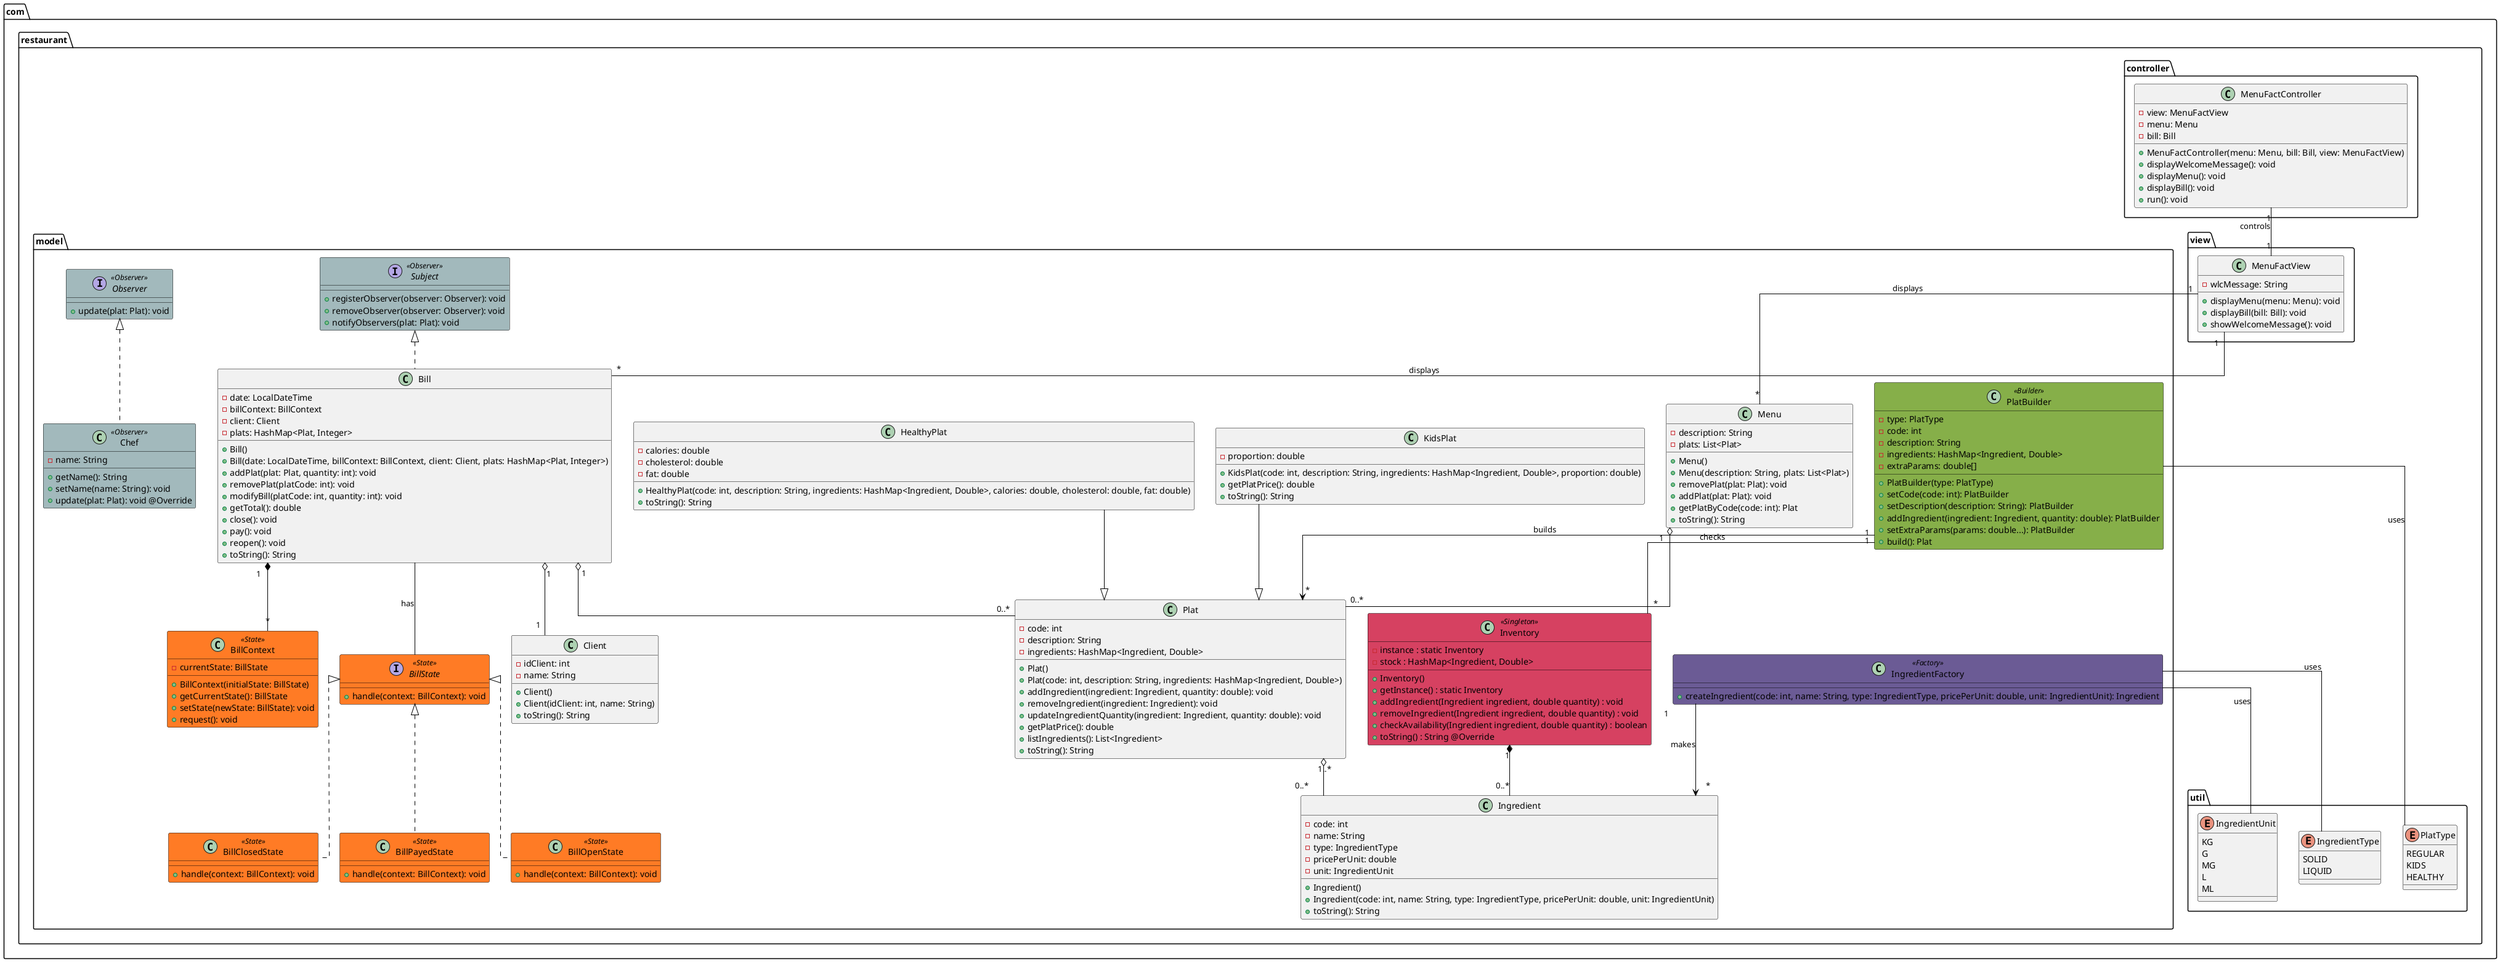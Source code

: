 @startuml

skinparam linetype ortho

skinparam class {
    BackgroundColor<<Factory>> #6b5b95
    BackgroundColor<<Builder>> #86af49
    BackgroundColor<<Singleton>> #d64161
    BackgroundColor<<State>> #ff7b25
    BackgroundColor<<Observer>> #a2b9bc
    BorderColor black
    ArrowColor black
    ClassFontColor black
}

package "com.restaurant.controller" {
    class MenuFactController {
        - view: MenuFactView
        - menu: Menu
        - bill: Bill
        + MenuFactController(menu: Menu, bill: Bill, view: MenuFactView)
        + displayWelcomeMessage(): void
        + displayMenu(): void
        + displayBill(): void
        + run(): void
    }
}

package "com.restaurant.util" {
    enum IngredientType {
        SOLID
        LIQUID
    }
    enum PlatType {
        REGULAR
        KIDS
        HEALTHY
    }
    enum IngredientUnit {
        KG
        G
        MG
        L
        ML
    }
}

package "com.restaurant.model" {

    class Inventory <<Singleton>> {
    - instance : static Inventory
    - stock : HashMap<Ingredient, Double>

    + Inventory()
    + getInstance() : static Inventory
    + addIngredient(Ingredient ingredient, double quantity) : void
    + removeIngredient(Ingredient ingredient, double quantity) : void
    + checkAvailability(Ingredient ingredient, double quantity) : boolean
    + toString() : String @Override
    }

    interface BillState <<State>>{
        + handle(context: BillContext): void
    }

    class BillOpenState <<State>> implements BillState{
        + handle(context: BillContext): void
    }

    class BillClosedState <<State>> implements BillState{
        + handle(context: BillContext): void
    }

    class BillPayedState <<State>> implements BillState{
        + handle(context: BillContext): void
    }

    class Client {
        - idClient: int
        - name: String
        + Client()
        + Client(idClient: int, name: String)
        + toString(): String
    }

    class Ingredient {
        - code: int
        - name: String
        - type: IngredientType
        - pricePerUnit: double
        - unit: IngredientUnit
        + Ingredient()
        + Ingredient(code: int, name: String, type: IngredientType, pricePerUnit: double, unit: IngredientUnit)
        + toString(): String
    }

    class Plat {
        - code: int
        - description: String
        - ingredients: HashMap<Ingredient, Double>
        + Plat()
        + Plat(code: int, description: String, ingredients: HashMap<Ingredient, Double>)
        + addIngredient(ingredient: Ingredient, quantity: double): void
        + removeIngredient(ingredient: Ingredient): void
        + updateIngredientQuantity(ingredient: Ingredient, quantity: double): void
        + getPlatPrice(): double
        + listIngredients(): List<Ingredient>
        + toString(): String
    }

    class KidsPlat {
        - proportion: double
        + KidsPlat(code: int, description: String, ingredients: HashMap<Ingredient, Double>, proportion: double)
        + getPlatPrice(): double
        + toString(): String
    }

    class HealthyPlat {
        - calories: double
        - cholesterol: double
        - fat: double
        + HealthyPlat(code: int, description: String, ingredients: HashMap<Ingredient, Double>, calories: double, cholesterol: double, fat: double)
        + toString(): String
    }

    class Bill implements Subject {
        - date: LocalDateTime
        - billContext: BillContext
        - client: Client
        - plats: HashMap<Plat, Integer>
        + Bill()
        + Bill(date: LocalDateTime, billContext: BillContext, client: Client, plats: HashMap<Plat, Integer>)
        + addPlat(plat: Plat, quantity: int): void
        + removePlat(platCode: int): void
        + modifyBill(platCode: int, quantity: int): void
        + getTotal(): double
        + close(): void
        + pay(): void
        + reopen(): void
        + toString(): String
    }

    class BillContext <<State>> {
        - currentState: BillState
        + BillContext(initialState: BillState)
        + getCurrentState(): BillState
        + setState(newState: BillState): void
        + request(): void
    }

    class Menu {
        - description: String
        - plats: List<Plat>
        + Menu()
        + Menu(description: String, plats: List<Plat>)
        + removePlat(plat: Plat): void
        + addPlat(plat: Plat): void
        + getPlatByCode(code: int): Plat
        + toString(): String
    }

    class PlatBuilder <<Builder>> {
        - type: PlatType
        - code: int
        - description: String
        - ingredients: HashMap<Ingredient, Double>
        - extraParams: double[]
        + PlatBuilder(type: PlatType)
        + setCode(code: int): PlatBuilder
        + setDescription(description: String): PlatBuilder
        + addIngredient(ingredient: Ingredient, quantity: double): PlatBuilder
        + setExtraParams(params: double...): PlatBuilder
        + build(): Plat
    }

    class IngredientFactory <<Factory>>{
        + createIngredient(code: int, name: String, type: IngredientType, pricePerUnit: double, unit: IngredientUnit): Ingredient
    }

    interface Observer <<Observer>> {
        + update(plat: Plat): void
    }

    interface Subject <<Observer>> {
        + registerObserver(observer: Observer): void
        + removeObserver(observer: Observer): void
        + notifyObservers(plat: Plat): void
    }

    class Chef <<Observer>> implements Observer{
        - name: String
        + getName(): String
        + setName(name: String): void
        + update(plat: Plat): void @Override
    }
}

package "com.restaurant.view" {
    class MenuFactView {
        - wlcMessage: String
        + displayMenu(menu: Menu): void
        + displayBill(bill: Bill): void
        + showWelcomeMessage(): void
    }
}

' Associations and cardinalities
MenuFactController "1" -- "1" MenuFactView : "controls"
MenuFactView "1" -- "*" Menu : "displays"
MenuFactView "1" -- "*" Bill : "displays"
Menu "1" o-- "0..*" Plat
Bill "1" o-- "0..*" Plat
Bill "1" o-- "1" Client
Bill "1" *-- "*" BillContext
KidsPlat --|> Plat
HealthyPlat --|> Plat
Bill -- BillState : "has"
PlatBuilder "1" --> "*" Plat : "builds"
PlatBuilder -- PlatType : "uses"
PlatBuilder "1" -- "*" Inventory : "checks"
IngredientFactory "1" --> "*" Ingredient : "makes"
IngredientFactory  --  IngredientType : "uses"
IngredientFactory  --  IngredientUnit: "uses"
Plat "1..*" o-- "0..*" Ingredient
Inventory "1" *-- "0..*" Ingredient

@enduml
